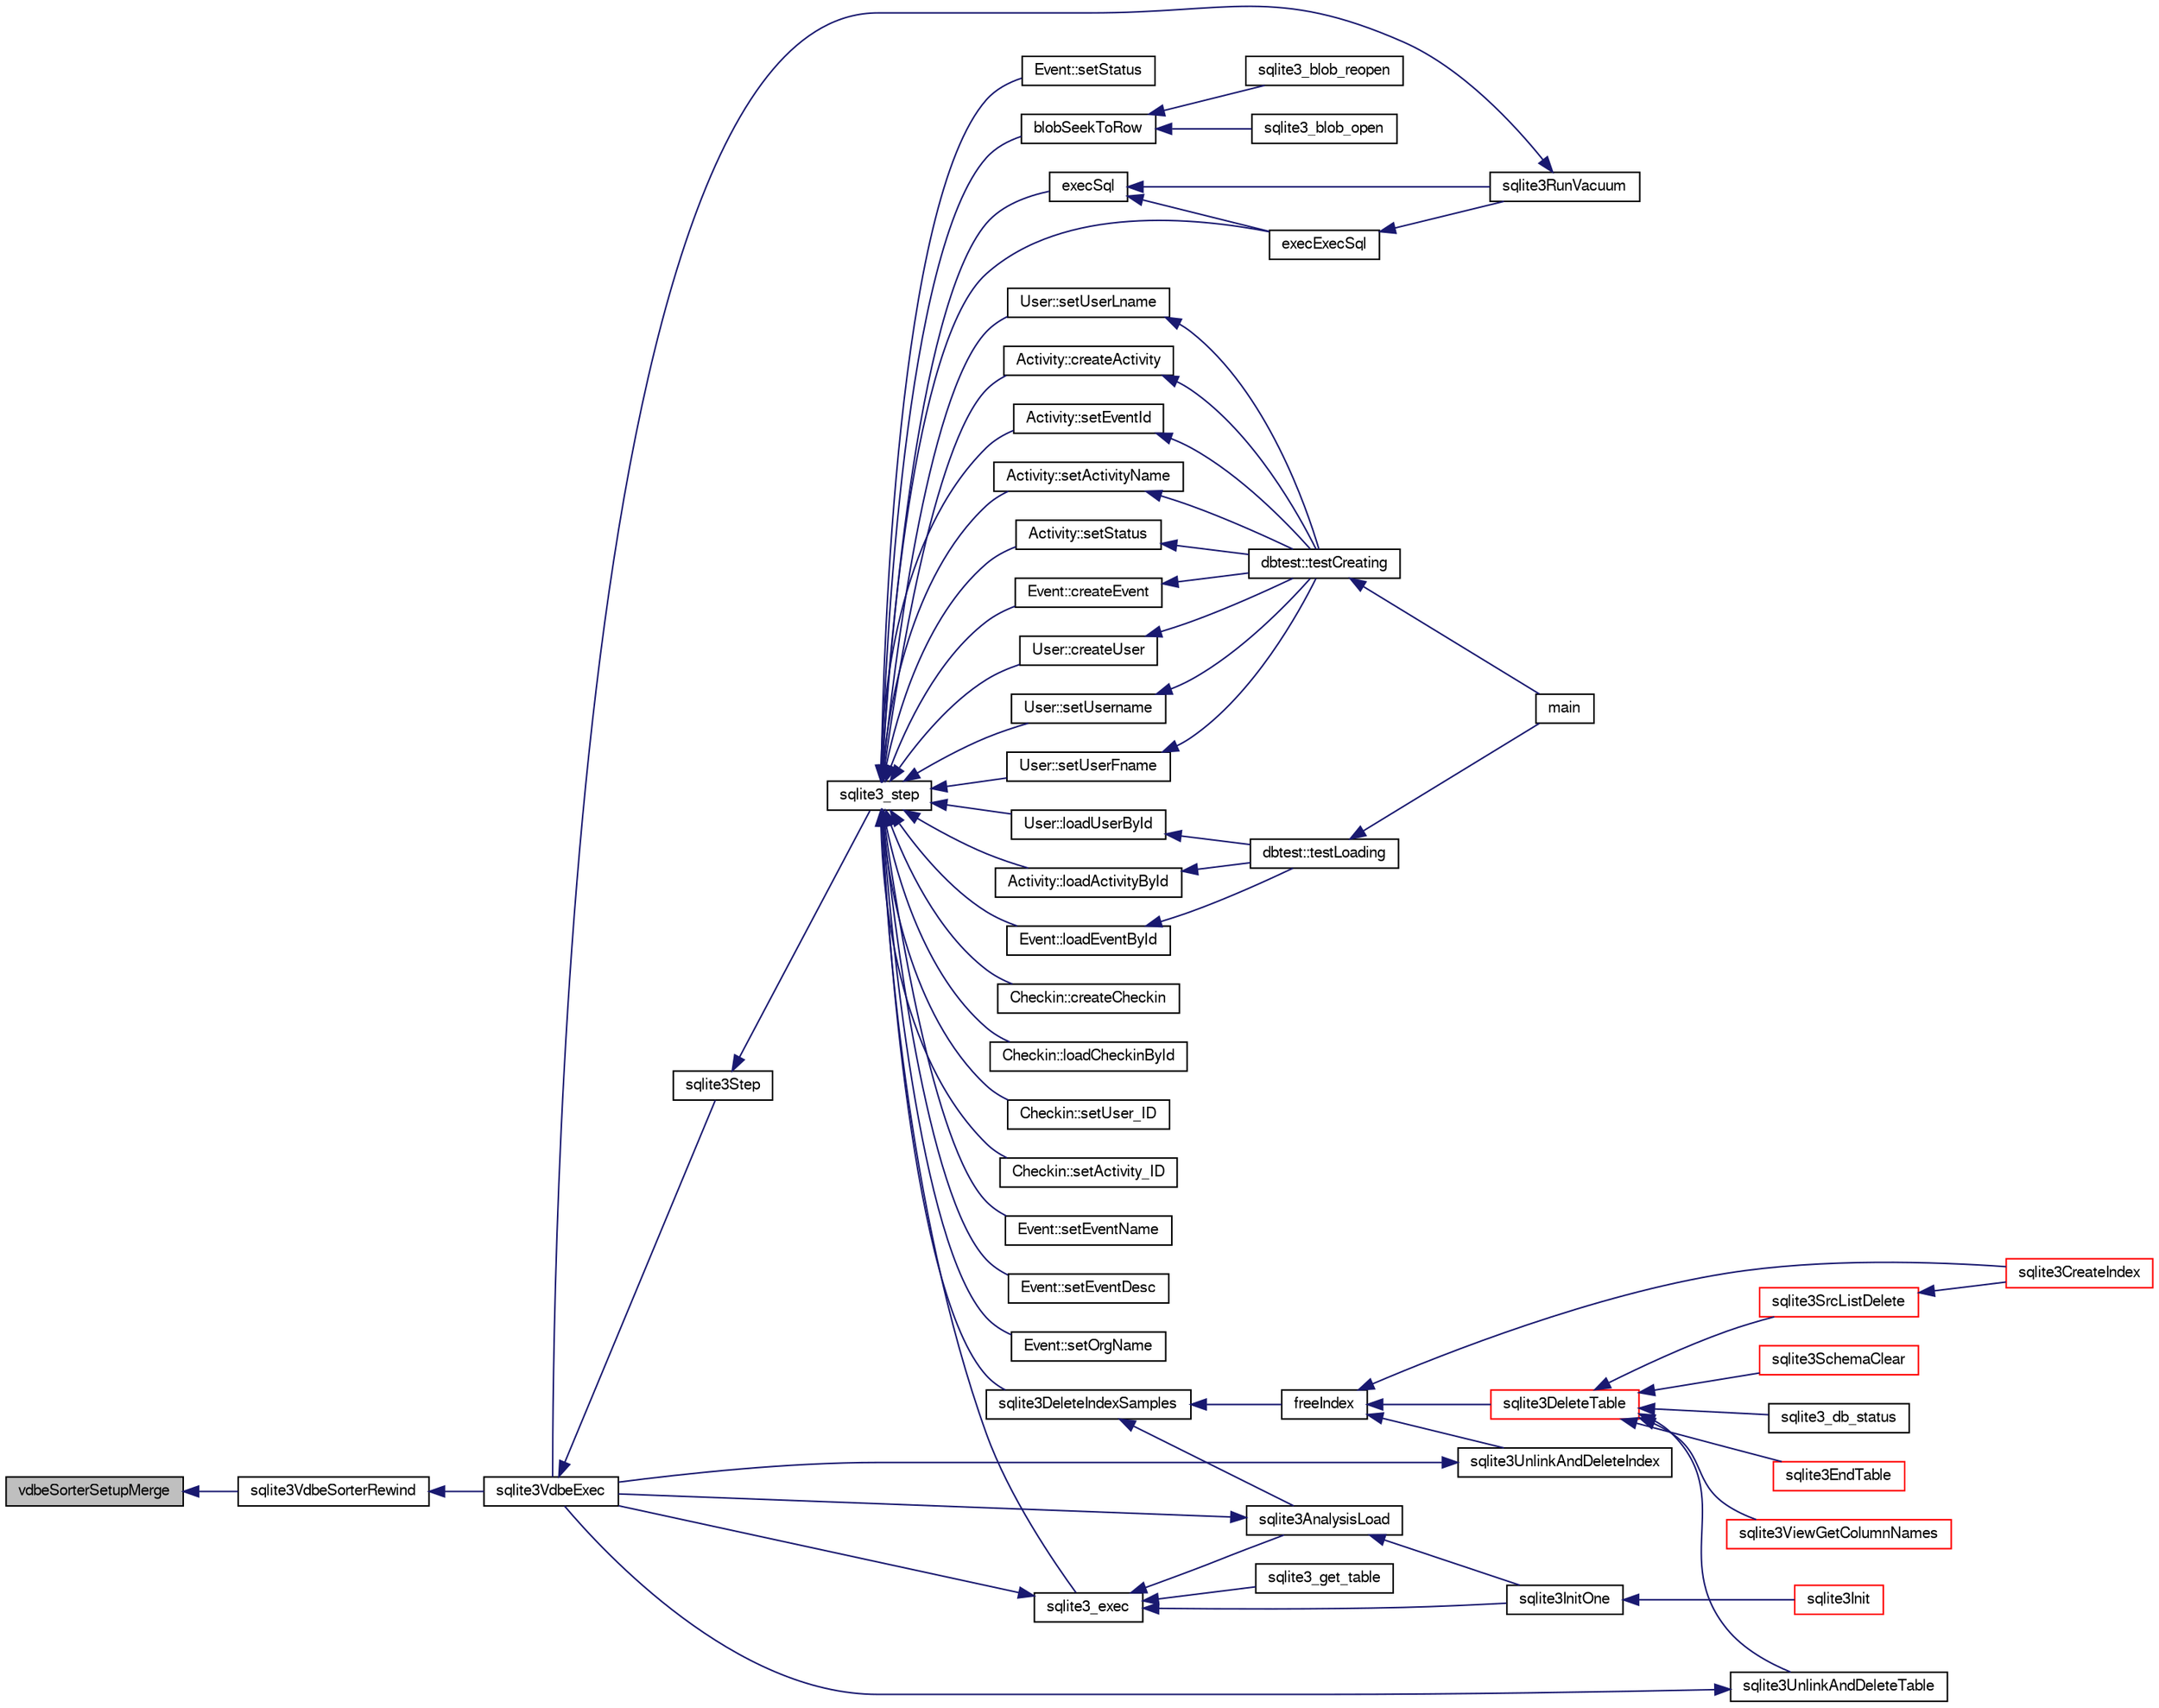 digraph "vdbeSorterSetupMerge"
{
  edge [fontname="FreeSans",fontsize="10",labelfontname="FreeSans",labelfontsize="10"];
  node [fontname="FreeSans",fontsize="10",shape=record];
  rankdir="LR";
  Node885776 [label="vdbeSorterSetupMerge",height=0.2,width=0.4,color="black", fillcolor="grey75", style="filled", fontcolor="black"];
  Node885776 -> Node885777 [dir="back",color="midnightblue",fontsize="10",style="solid",fontname="FreeSans"];
  Node885777 [label="sqlite3VdbeSorterRewind",height=0.2,width=0.4,color="black", fillcolor="white", style="filled",URL="$sqlite3_8c.html#a31677d178ebf96ee6034a05660e1f4bf"];
  Node885777 -> Node885778 [dir="back",color="midnightblue",fontsize="10",style="solid",fontname="FreeSans"];
  Node885778 [label="sqlite3VdbeExec",height=0.2,width=0.4,color="black", fillcolor="white", style="filled",URL="$sqlite3_8c.html#a8ce40a614bdc56719c4d642b1e4dfb21"];
  Node885778 -> Node885779 [dir="back",color="midnightblue",fontsize="10",style="solid",fontname="FreeSans"];
  Node885779 [label="sqlite3Step",height=0.2,width=0.4,color="black", fillcolor="white", style="filled",URL="$sqlite3_8c.html#a3f2872e873e2758a4beedad1d5113554"];
  Node885779 -> Node885780 [dir="back",color="midnightblue",fontsize="10",style="solid",fontname="FreeSans"];
  Node885780 [label="sqlite3_step",height=0.2,width=0.4,color="black", fillcolor="white", style="filled",URL="$sqlite3_8h.html#ac1e491ce36b7471eb28387f7d3c74334"];
  Node885780 -> Node885781 [dir="back",color="midnightblue",fontsize="10",style="solid",fontname="FreeSans"];
  Node885781 [label="Activity::createActivity",height=0.2,width=0.4,color="black", fillcolor="white", style="filled",URL="$classActivity.html#a813cc5e52c14ab49b39014c134e3425b"];
  Node885781 -> Node885782 [dir="back",color="midnightblue",fontsize="10",style="solid",fontname="FreeSans"];
  Node885782 [label="dbtest::testCreating",height=0.2,width=0.4,color="black", fillcolor="white", style="filled",URL="$classdbtest.html#a8193e88a7df657069c8a6bd09c8243b7"];
  Node885782 -> Node885783 [dir="back",color="midnightblue",fontsize="10",style="solid",fontname="FreeSans"];
  Node885783 [label="main",height=0.2,width=0.4,color="black", fillcolor="white", style="filled",URL="$test_8cpp.html#ae66f6b31b5ad750f1fe042a706a4e3d4"];
  Node885780 -> Node885784 [dir="back",color="midnightblue",fontsize="10",style="solid",fontname="FreeSans"];
  Node885784 [label="Activity::loadActivityById",height=0.2,width=0.4,color="black", fillcolor="white", style="filled",URL="$classActivity.html#abe4ffb4f08a47212ebf9013259d9e7fd"];
  Node885784 -> Node885785 [dir="back",color="midnightblue",fontsize="10",style="solid",fontname="FreeSans"];
  Node885785 [label="dbtest::testLoading",height=0.2,width=0.4,color="black", fillcolor="white", style="filled",URL="$classdbtest.html#a6f98d82a2c8e2b9040848763504ddae1"];
  Node885785 -> Node885783 [dir="back",color="midnightblue",fontsize="10",style="solid",fontname="FreeSans"];
  Node885780 -> Node885786 [dir="back",color="midnightblue",fontsize="10",style="solid",fontname="FreeSans"];
  Node885786 [label="Activity::setEventId",height=0.2,width=0.4,color="black", fillcolor="white", style="filled",URL="$classActivity.html#adb1d0fd0d08f473e068f0a4086bfa9ca"];
  Node885786 -> Node885782 [dir="back",color="midnightblue",fontsize="10",style="solid",fontname="FreeSans"];
  Node885780 -> Node885787 [dir="back",color="midnightblue",fontsize="10",style="solid",fontname="FreeSans"];
  Node885787 [label="Activity::setActivityName",height=0.2,width=0.4,color="black", fillcolor="white", style="filled",URL="$classActivity.html#a62dc3737b33915a36086f9dd26d16a81"];
  Node885787 -> Node885782 [dir="back",color="midnightblue",fontsize="10",style="solid",fontname="FreeSans"];
  Node885780 -> Node885788 [dir="back",color="midnightblue",fontsize="10",style="solid",fontname="FreeSans"];
  Node885788 [label="Activity::setStatus",height=0.2,width=0.4,color="black", fillcolor="white", style="filled",URL="$classActivity.html#af618135a7738f4d2a7ee147a8ef912ea"];
  Node885788 -> Node885782 [dir="back",color="midnightblue",fontsize="10",style="solid",fontname="FreeSans"];
  Node885780 -> Node885789 [dir="back",color="midnightblue",fontsize="10",style="solid",fontname="FreeSans"];
  Node885789 [label="Checkin::createCheckin",height=0.2,width=0.4,color="black", fillcolor="white", style="filled",URL="$classCheckin.html#a4e40acdf7fff0e607f6de4f24f3a163c"];
  Node885780 -> Node885790 [dir="back",color="midnightblue",fontsize="10",style="solid",fontname="FreeSans"];
  Node885790 [label="Checkin::loadCheckinById",height=0.2,width=0.4,color="black", fillcolor="white", style="filled",URL="$classCheckin.html#a3461f70ea6c68475225f2a07f78a21e0"];
  Node885780 -> Node885791 [dir="back",color="midnightblue",fontsize="10",style="solid",fontname="FreeSans"];
  Node885791 [label="Checkin::setUser_ID",height=0.2,width=0.4,color="black", fillcolor="white", style="filled",URL="$classCheckin.html#a76ab640f4f912876dbebf183db5359c6"];
  Node885780 -> Node885792 [dir="back",color="midnightblue",fontsize="10",style="solid",fontname="FreeSans"];
  Node885792 [label="Checkin::setActivity_ID",height=0.2,width=0.4,color="black", fillcolor="white", style="filled",URL="$classCheckin.html#ab2ff3ec2604ec73a42af25874a00b232"];
  Node885780 -> Node885793 [dir="back",color="midnightblue",fontsize="10",style="solid",fontname="FreeSans"];
  Node885793 [label="Event::createEvent",height=0.2,width=0.4,color="black", fillcolor="white", style="filled",URL="$classEvent.html#a77adb9f4a46ffb32c2d931f0691f5903"];
  Node885793 -> Node885782 [dir="back",color="midnightblue",fontsize="10",style="solid",fontname="FreeSans"];
  Node885780 -> Node885794 [dir="back",color="midnightblue",fontsize="10",style="solid",fontname="FreeSans"];
  Node885794 [label="Event::loadEventById",height=0.2,width=0.4,color="black", fillcolor="white", style="filled",URL="$classEvent.html#afa66cea33f722dbeecb69cc98fdea055"];
  Node885794 -> Node885785 [dir="back",color="midnightblue",fontsize="10",style="solid",fontname="FreeSans"];
  Node885780 -> Node885795 [dir="back",color="midnightblue",fontsize="10",style="solid",fontname="FreeSans"];
  Node885795 [label="Event::setEventName",height=0.2,width=0.4,color="black", fillcolor="white", style="filled",URL="$classEvent.html#a10596b6ca077df05184e30d62b08729d"];
  Node885780 -> Node885796 [dir="back",color="midnightblue",fontsize="10",style="solid",fontname="FreeSans"];
  Node885796 [label="Event::setEventDesc",height=0.2,width=0.4,color="black", fillcolor="white", style="filled",URL="$classEvent.html#ae36b8377dcae792f1c5c4726024c981b"];
  Node885780 -> Node885797 [dir="back",color="midnightblue",fontsize="10",style="solid",fontname="FreeSans"];
  Node885797 [label="Event::setOrgName",height=0.2,width=0.4,color="black", fillcolor="white", style="filled",URL="$classEvent.html#a19aac0f776bd764563a54977656cf680"];
  Node885780 -> Node885798 [dir="back",color="midnightblue",fontsize="10",style="solid",fontname="FreeSans"];
  Node885798 [label="Event::setStatus",height=0.2,width=0.4,color="black", fillcolor="white", style="filled",URL="$classEvent.html#ab0a6b9285af0f4172eb841e2b80f8972"];
  Node885780 -> Node885799 [dir="back",color="midnightblue",fontsize="10",style="solid",fontname="FreeSans"];
  Node885799 [label="blobSeekToRow",height=0.2,width=0.4,color="black", fillcolor="white", style="filled",URL="$sqlite3_8c.html#afff57e13332b98c8a44a7cebe38962ab"];
  Node885799 -> Node885800 [dir="back",color="midnightblue",fontsize="10",style="solid",fontname="FreeSans"];
  Node885800 [label="sqlite3_blob_open",height=0.2,width=0.4,color="black", fillcolor="white", style="filled",URL="$sqlite3_8h.html#adb8ad839a5bdd62a43785132bc7dd518"];
  Node885799 -> Node885801 [dir="back",color="midnightblue",fontsize="10",style="solid",fontname="FreeSans"];
  Node885801 [label="sqlite3_blob_reopen",height=0.2,width=0.4,color="black", fillcolor="white", style="filled",URL="$sqlite3_8h.html#abc77c24fdc0150138490359a94360f7e"];
  Node885780 -> Node885802 [dir="back",color="midnightblue",fontsize="10",style="solid",fontname="FreeSans"];
  Node885802 [label="sqlite3DeleteIndexSamples",height=0.2,width=0.4,color="black", fillcolor="white", style="filled",URL="$sqlite3_8c.html#aaeda0302fbf61397ec009f65bed047ef"];
  Node885802 -> Node885803 [dir="back",color="midnightblue",fontsize="10",style="solid",fontname="FreeSans"];
  Node885803 [label="sqlite3AnalysisLoad",height=0.2,width=0.4,color="black", fillcolor="white", style="filled",URL="$sqlite3_8c.html#a48a2301c27e1d3d68708b9b8761b5a01"];
  Node885803 -> Node885778 [dir="back",color="midnightblue",fontsize="10",style="solid",fontname="FreeSans"];
  Node885803 -> Node885804 [dir="back",color="midnightblue",fontsize="10",style="solid",fontname="FreeSans"];
  Node885804 [label="sqlite3InitOne",height=0.2,width=0.4,color="black", fillcolor="white", style="filled",URL="$sqlite3_8c.html#ac4318b25df65269906b0379251fe9b85"];
  Node885804 -> Node885805 [dir="back",color="midnightblue",fontsize="10",style="solid",fontname="FreeSans"];
  Node885805 [label="sqlite3Init",height=0.2,width=0.4,color="red", fillcolor="white", style="filled",URL="$sqlite3_8c.html#aed74e3dc765631a833f522f425ff5a48"];
  Node885802 -> Node885905 [dir="back",color="midnightblue",fontsize="10",style="solid",fontname="FreeSans"];
  Node885905 [label="freeIndex",height=0.2,width=0.4,color="black", fillcolor="white", style="filled",URL="$sqlite3_8c.html#a00907c99c18d5bcb9d0b38c077146c31"];
  Node885905 -> Node885906 [dir="back",color="midnightblue",fontsize="10",style="solid",fontname="FreeSans"];
  Node885906 [label="sqlite3UnlinkAndDeleteIndex",height=0.2,width=0.4,color="black", fillcolor="white", style="filled",URL="$sqlite3_8c.html#a889f2dcb438c56db37a6d61e9f25e244"];
  Node885906 -> Node885778 [dir="back",color="midnightblue",fontsize="10",style="solid",fontname="FreeSans"];
  Node885905 -> Node885907 [dir="back",color="midnightblue",fontsize="10",style="solid",fontname="FreeSans"];
  Node885907 [label="sqlite3DeleteTable",height=0.2,width=0.4,color="red", fillcolor="white", style="filled",URL="$sqlite3_8c.html#a7fd3d507375a381a3807f92735318973"];
  Node885907 -> Node885908 [dir="back",color="midnightblue",fontsize="10",style="solid",fontname="FreeSans"];
  Node885908 [label="sqlite3_db_status",height=0.2,width=0.4,color="black", fillcolor="white", style="filled",URL="$sqlite3_8h.html#ab64e8333313ee2e44116842711818940"];
  Node885907 -> Node885909 [dir="back",color="midnightblue",fontsize="10",style="solid",fontname="FreeSans"];
  Node885909 [label="sqlite3UnlinkAndDeleteTable",height=0.2,width=0.4,color="black", fillcolor="white", style="filled",URL="$sqlite3_8c.html#a9733677716a49de464f86fff164e9a1b"];
  Node885909 -> Node885778 [dir="back",color="midnightblue",fontsize="10",style="solid",fontname="FreeSans"];
  Node885907 -> Node885820 [dir="back",color="midnightblue",fontsize="10",style="solid",fontname="FreeSans"];
  Node885820 [label="sqlite3EndTable",height=0.2,width=0.4,color="red", fillcolor="white", style="filled",URL="$sqlite3_8c.html#a7b5f2c66c0f0b6f819d970ca389768b0"];
  Node885907 -> Node885855 [dir="back",color="midnightblue",fontsize="10",style="solid",fontname="FreeSans"];
  Node885855 [label="sqlite3ViewGetColumnNames",height=0.2,width=0.4,color="red", fillcolor="white", style="filled",URL="$sqlite3_8c.html#aebc7cd8d9e2bd174ae0a60363d3f6ce8"];
  Node885907 -> Node885910 [dir="back",color="midnightblue",fontsize="10",style="solid",fontname="FreeSans"];
  Node885910 [label="sqlite3SrcListDelete",height=0.2,width=0.4,color="red", fillcolor="white", style="filled",URL="$sqlite3_8c.html#acc250a3e5e7fd8889a16a9f28e3e7312"];
  Node885910 -> Node885817 [dir="back",color="midnightblue",fontsize="10",style="solid",fontname="FreeSans"];
  Node885817 [label="sqlite3CreateIndex",height=0.2,width=0.4,color="red", fillcolor="white", style="filled",URL="$sqlite3_8c.html#a8dbe5e590ab6c58a8c45f34f7c81e825"];
  Node885907 -> Node885987 [dir="back",color="midnightblue",fontsize="10",style="solid",fontname="FreeSans"];
  Node885987 [label="sqlite3SchemaClear",height=0.2,width=0.4,color="red", fillcolor="white", style="filled",URL="$sqlite3_8c.html#a927c603430267e42c56ab38ca221322a"];
  Node885905 -> Node885817 [dir="back",color="midnightblue",fontsize="10",style="solid",fontname="FreeSans"];
  Node885780 -> Node885971 [dir="back",color="midnightblue",fontsize="10",style="solid",fontname="FreeSans"];
  Node885971 [label="sqlite3_exec",height=0.2,width=0.4,color="black", fillcolor="white", style="filled",URL="$sqlite3_8h.html#a97487ec8150e0bcc8fa392ab8f0e24db"];
  Node885971 -> Node885778 [dir="back",color="midnightblue",fontsize="10",style="solid",fontname="FreeSans"];
  Node885971 -> Node885803 [dir="back",color="midnightblue",fontsize="10",style="solid",fontname="FreeSans"];
  Node885971 -> Node885804 [dir="back",color="midnightblue",fontsize="10",style="solid",fontname="FreeSans"];
  Node885971 -> Node885972 [dir="back",color="midnightblue",fontsize="10",style="solid",fontname="FreeSans"];
  Node885972 [label="sqlite3_get_table",height=0.2,width=0.4,color="black", fillcolor="white", style="filled",URL="$sqlite3_8h.html#a5effeac4e12df57beaa35c5be1f61579"];
  Node885780 -> Node885962 [dir="back",color="midnightblue",fontsize="10",style="solid",fontname="FreeSans"];
  Node885962 [label="execSql",height=0.2,width=0.4,color="black", fillcolor="white", style="filled",URL="$sqlite3_8c.html#a7d16651b98a110662f4c265eff0246cb"];
  Node885962 -> Node885963 [dir="back",color="midnightblue",fontsize="10",style="solid",fontname="FreeSans"];
  Node885963 [label="execExecSql",height=0.2,width=0.4,color="black", fillcolor="white", style="filled",URL="$sqlite3_8c.html#ac1be09a6c047f21133d16378d301e0d4"];
  Node885963 -> Node885964 [dir="back",color="midnightblue",fontsize="10",style="solid",fontname="FreeSans"];
  Node885964 [label="sqlite3RunVacuum",height=0.2,width=0.4,color="black", fillcolor="white", style="filled",URL="$sqlite3_8c.html#a5e83ddc7b3e7e8e79ad5d1fc92de1d2f"];
  Node885964 -> Node885778 [dir="back",color="midnightblue",fontsize="10",style="solid",fontname="FreeSans"];
  Node885962 -> Node885964 [dir="back",color="midnightblue",fontsize="10",style="solid",fontname="FreeSans"];
  Node885780 -> Node885963 [dir="back",color="midnightblue",fontsize="10",style="solid",fontname="FreeSans"];
  Node885780 -> Node885965 [dir="back",color="midnightblue",fontsize="10",style="solid",fontname="FreeSans"];
  Node885965 [label="User::createUser",height=0.2,width=0.4,color="black", fillcolor="white", style="filled",URL="$classUser.html#a22ed673939e8cc0a136130b809bba513"];
  Node885965 -> Node885782 [dir="back",color="midnightblue",fontsize="10",style="solid",fontname="FreeSans"];
  Node885780 -> Node885966 [dir="back",color="midnightblue",fontsize="10",style="solid",fontname="FreeSans"];
  Node885966 [label="User::loadUserById",height=0.2,width=0.4,color="black", fillcolor="white", style="filled",URL="$classUser.html#a863377665b7fb83c5547dcf9727f5092"];
  Node885966 -> Node885785 [dir="back",color="midnightblue",fontsize="10",style="solid",fontname="FreeSans"];
  Node885780 -> Node885967 [dir="back",color="midnightblue",fontsize="10",style="solid",fontname="FreeSans"];
  Node885967 [label="User::setUsername",height=0.2,width=0.4,color="black", fillcolor="white", style="filled",URL="$classUser.html#aa0497022a136cb78de785b0a39ae60b1"];
  Node885967 -> Node885782 [dir="back",color="midnightblue",fontsize="10",style="solid",fontname="FreeSans"];
  Node885780 -> Node885968 [dir="back",color="midnightblue",fontsize="10",style="solid",fontname="FreeSans"];
  Node885968 [label="User::setUserFname",height=0.2,width=0.4,color="black", fillcolor="white", style="filled",URL="$classUser.html#a72657eb55cd0ca437b4841a43f19912f"];
  Node885968 -> Node885782 [dir="back",color="midnightblue",fontsize="10",style="solid",fontname="FreeSans"];
  Node885780 -> Node885969 [dir="back",color="midnightblue",fontsize="10",style="solid",fontname="FreeSans"];
  Node885969 [label="User::setUserLname",height=0.2,width=0.4,color="black", fillcolor="white", style="filled",URL="$classUser.html#aa25973387e5afe1aa6f60dd6545e33b5"];
  Node885969 -> Node885782 [dir="back",color="midnightblue",fontsize="10",style="solid",fontname="FreeSans"];
}
